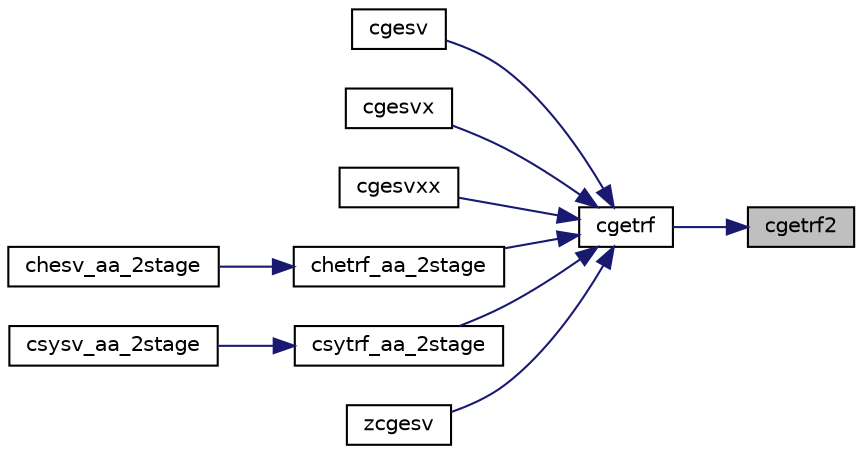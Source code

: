digraph "cgetrf2"
{
 // LATEX_PDF_SIZE
  edge [fontname="Helvetica",fontsize="10",labelfontname="Helvetica",labelfontsize="10"];
  node [fontname="Helvetica",fontsize="10",shape=record];
  rankdir="RL";
  Node1 [label="cgetrf2",height=0.2,width=0.4,color="black", fillcolor="grey75", style="filled", fontcolor="black",tooltip="CGETRF2"];
  Node1 -> Node2 [dir="back",color="midnightblue",fontsize="10",style="solid",fontname="Helvetica"];
  Node2 [label="cgetrf",height=0.2,width=0.4,color="black", fillcolor="white", style="filled",URL="$cgetrf_8f.html#aed8e85049ecfb314d259bfdb3908a60d",tooltip="CGETRF"];
  Node2 -> Node3 [dir="back",color="midnightblue",fontsize="10",style="solid",fontname="Helvetica"];
  Node3 [label="cgesv",height=0.2,width=0.4,color="black", fillcolor="white", style="filled",URL="$group__gesv.html#gaa9e9aeee4df582bfee679de7defb8e68",tooltip="Download CGESV + dependencies  <a href=\"http://www.netlib.org/cgi-bin/netlibfiles...."];
  Node2 -> Node4 [dir="back",color="midnightblue",fontsize="10",style="solid",fontname="Helvetica"];
  Node4 [label="cgesvx",height=0.2,width=0.4,color="black", fillcolor="white", style="filled",URL="$cgesvx_8f.html#a7ee0854ace0491ca1278df6d7a0eb28d",tooltip="CGESVX computes the solution to system of linear equations A * X = B for GE matrices"];
  Node2 -> Node5 [dir="back",color="midnightblue",fontsize="10",style="solid",fontname="Helvetica"];
  Node5 [label="cgesvxx",height=0.2,width=0.4,color="black", fillcolor="white", style="filled",URL="$cgesvxx_8f.html#a54e141455b3d59923af0a5d79ffebcfb",tooltip="CGESVXX computes the solution to system of linear equations A * X = B for GE matrices"];
  Node2 -> Node6 [dir="back",color="midnightblue",fontsize="10",style="solid",fontname="Helvetica"];
  Node6 [label="chetrf_aa_2stage",height=0.2,width=0.4,color="black", fillcolor="white", style="filled",URL="$chetrf__aa__2stage_8f.html#ab8c36305b9b3b7622f6c51d782ac10dc",tooltip="CHETRF_AA_2STAGE"];
  Node6 -> Node7 [dir="back",color="midnightblue",fontsize="10",style="solid",fontname="Helvetica"];
  Node7 [label="chesv_aa_2stage",height=0.2,width=0.4,color="black", fillcolor="white", style="filled",URL="$chesv__aa__2stage_8f.html#abb66fb23be3a7311b71271a2717b35eb",tooltip="CHESV_AA_2STAGE computes the solution to system of linear equations A * X = B for HE matrices"];
  Node2 -> Node8 [dir="back",color="midnightblue",fontsize="10",style="solid",fontname="Helvetica"];
  Node8 [label="csytrf_aa_2stage",height=0.2,width=0.4,color="black", fillcolor="white", style="filled",URL="$csytrf__aa__2stage_8f.html#a480a32878b7395e53bd00b74458f425b",tooltip="CSYTRF_AA_2STAGE"];
  Node8 -> Node9 [dir="back",color="midnightblue",fontsize="10",style="solid",fontname="Helvetica"];
  Node9 [label="csysv_aa_2stage",height=0.2,width=0.4,color="black", fillcolor="white", style="filled",URL="$csysv__aa__2stage_8f.html#a30ffaa7302b864fdaeaf2fafe4f448b0",tooltip="CSYSV_AA_2STAGE computes the solution to system of linear equations A * X = B for SY matrices"];
  Node2 -> Node10 [dir="back",color="midnightblue",fontsize="10",style="solid",fontname="Helvetica"];
  Node10 [label="zcgesv",height=0.2,width=0.4,color="black", fillcolor="white", style="filled",URL="$zcgesv_8f.html#a892cb7992dc737797a8b8043dfc81a48",tooltip="ZCGESV computes the solution to system of linear equations A * X = B for GE matrices (mixed precision..."];
}

